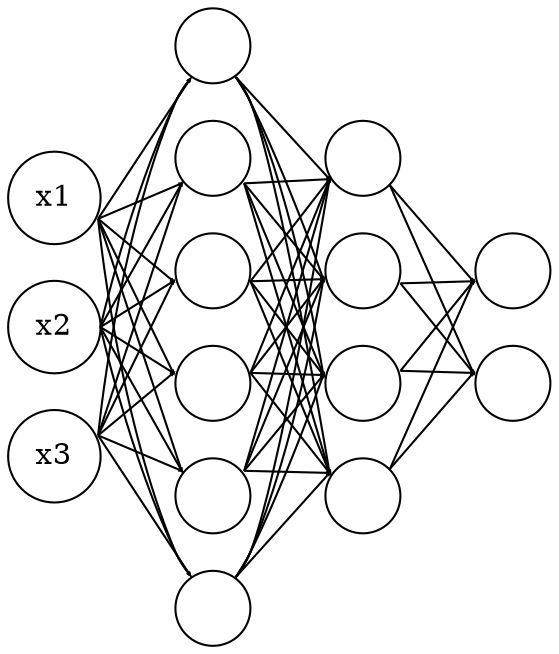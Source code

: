 digraph "Neural Network" {
	graph [rankdir=LR]
	node [shape=circle]
	edge [arrowsize=0.1 minlen=1.4]
		out_0 [label=""]
		l_2_0 [label=""]
			l_2_0 -> out_0 [samehead=out_0 sametail=l_2_0]
		l_2_1 [label=""]
			l_2_1 -> out_0 [samehead=out_0 sametail=l_2_1]
		l_2_2 [label=""]
			l_2_2 -> out_0 [samehead=out_0 sametail=l_2_2]
		l_2_3 [label=""]
			l_2_3 -> out_0 [samehead=out_0 sametail=l_2_3]
		out_1 [label=""]
		l_2_0 [label=""]
			l_2_0 -> out_1 [samehead=out_1 sametail=l_2_0]
		l_2_1 [label=""]
			l_2_1 -> out_1 [samehead=out_1 sametail=l_2_1]
		l_2_2 [label=""]
			l_2_2 -> out_1 [samehead=out_1 sametail=l_2_2]
		l_2_3 [label=""]
			l_2_3 -> out_1 [samehead=out_1 sametail=l_2_3]
		l_1_0 [label=""]
			l_1_0 -> l_2_0 [samehead=l_2_0 sametail=l_1_0]
		l_1_1 [label=""]
			l_1_1 -> l_2_0 [samehead=l_2_0 sametail=l_1_1]
		l_1_2 [label=""]
			l_1_2 -> l_2_0 [samehead=l_2_0 sametail=l_1_2]
		l_1_3 [label=""]
			l_1_3 -> l_2_0 [samehead=l_2_0 sametail=l_1_3]
		l_1_4 [label=""]
			l_1_4 -> l_2_0 [samehead=l_2_0 sametail=l_1_4]
		l_1_5 [label=""]
			l_1_5 -> l_2_0 [samehead=l_2_0 sametail=l_1_5]
		l_1_0 [label=""]
			l_1_0 -> l_2_1 [samehead=l_2_1 sametail=l_1_0]
		l_1_1 [label=""]
			l_1_1 -> l_2_1 [samehead=l_2_1 sametail=l_1_1]
		l_1_2 [label=""]
			l_1_2 -> l_2_1 [samehead=l_2_1 sametail=l_1_2]
		l_1_3 [label=""]
			l_1_3 -> l_2_1 [samehead=l_2_1 sametail=l_1_3]
		l_1_4 [label=""]
			l_1_4 -> l_2_1 [samehead=l_2_1 sametail=l_1_4]
		l_1_5 [label=""]
			l_1_5 -> l_2_1 [samehead=l_2_1 sametail=l_1_5]
		l_1_0 [label=""]
			l_1_0 -> l_2_2 [samehead=l_2_2 sametail=l_1_0]
		l_1_1 [label=""]
			l_1_1 -> l_2_2 [samehead=l_2_2 sametail=l_1_1]
		l_1_2 [label=""]
			l_1_2 -> l_2_2 [samehead=l_2_2 sametail=l_1_2]
		l_1_3 [label=""]
			l_1_3 -> l_2_2 [samehead=l_2_2 sametail=l_1_3]
		l_1_4 [label=""]
			l_1_4 -> l_2_2 [samehead=l_2_2 sametail=l_1_4]
		l_1_5 [label=""]
			l_1_5 -> l_2_2 [samehead=l_2_2 sametail=l_1_5]
		l_1_0 [label=""]
			l_1_0 -> l_2_3 [samehead=l_2_3 sametail=l_1_0]
		l_1_1 [label=""]
			l_1_1 -> l_2_3 [samehead=l_2_3 sametail=l_1_1]
		l_1_2 [label=""]
			l_1_2 -> l_2_3 [samehead=l_2_3 sametail=l_1_2]
		l_1_3 [label=""]
			l_1_3 -> l_2_3 [samehead=l_2_3 sametail=l_1_3]
		l_1_4 [label=""]
			l_1_4 -> l_2_3 [samehead=l_2_3 sametail=l_1_4]
		l_1_5 [label=""]
			l_1_5 -> l_2_3 [samehead=l_2_3 sametail=l_1_5]
		x1
			x1 -> l_1_0 [samehead=l_1_0 sametail=x1]
		x2
			x2 -> l_1_0 [samehead=l_1_0 sametail=x2]
		x3
			x3 -> l_1_0 [samehead=l_1_0 sametail=x3]
		x1
			x1 -> l_1_1 [samehead=l_1_1 sametail=x1]
		x2
			x2 -> l_1_1 [samehead=l_1_1 sametail=x2]
		x3
			x3 -> l_1_1 [samehead=l_1_1 sametail=x3]
		x1
			x1 -> l_1_2 [samehead=l_1_2 sametail=x1]
		x2
			x2 -> l_1_2 [samehead=l_1_2 sametail=x2]
		x3
			x3 -> l_1_2 [samehead=l_1_2 sametail=x3]
		x1
			x1 -> l_1_3 [samehead=l_1_3 sametail=x1]
		x2
			x2 -> l_1_3 [samehead=l_1_3 sametail=x2]
		x3
			x3 -> l_1_3 [samehead=l_1_3 sametail=x3]
		x1
			x1 -> l_1_4 [samehead=l_1_4 sametail=x1]
		x2
			x2 -> l_1_4 [samehead=l_1_4 sametail=x2]
		x3
			x3 -> l_1_4 [samehead=l_1_4 sametail=x3]
		x1
			x1 -> l_1_5 [samehead=l_1_5 sametail=x1]
		x2
			x2 -> l_1_5 [samehead=l_1_5 sametail=x2]
		x3
			x3 -> l_1_5 [samehead=l_1_5 sametail=x3]
}